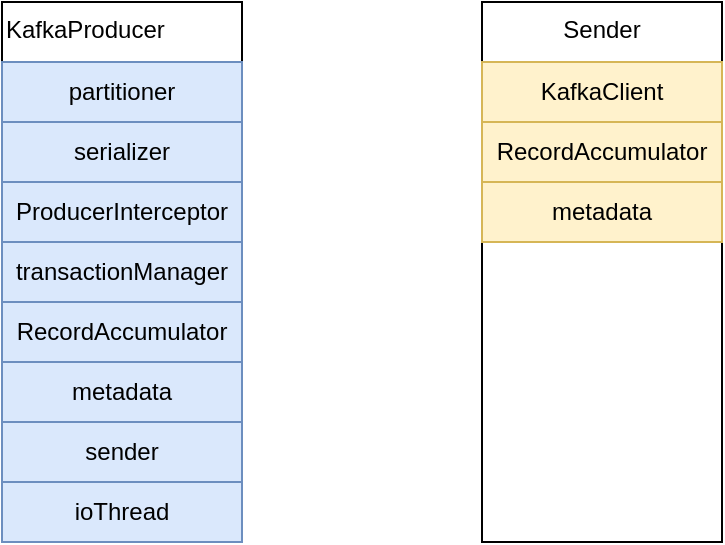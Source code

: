 <mxfile version="24.7.7">
  <diagram name="第 1 页" id="vZnhMMWgD8NCM-SLDRcD">
    <mxGraphModel dx="794" dy="420" grid="1" gridSize="10" guides="1" tooltips="1" connect="1" arrows="1" fold="1" page="1" pageScale="1" pageWidth="827" pageHeight="1169" math="0" shadow="0">
      <root>
        <mxCell id="0" />
        <mxCell id="1" parent="0" />
        <mxCell id="sv9ay9whjCRLLHUJInV6-1" value="KafkaProducer" style="rounded=0;whiteSpace=wrap;html=1;align=left;verticalAlign=top;horizontal=1;" vertex="1" parent="1">
          <mxGeometry x="80" y="90" width="120" height="270" as="geometry" />
        </mxCell>
        <mxCell id="sv9ay9whjCRLLHUJInV6-2" value="partitioner" style="rounded=0;whiteSpace=wrap;html=1;align=center;verticalAlign=middle;fillColor=#dae8fc;strokeColor=#6c8ebf;" vertex="1" parent="1">
          <mxGeometry x="80" y="120" width="120" height="30" as="geometry" />
        </mxCell>
        <mxCell id="sv9ay9whjCRLLHUJInV6-3" value="serializer" style="rounded=0;whiteSpace=wrap;html=1;align=center;verticalAlign=middle;fillColor=#dae8fc;strokeColor=#6c8ebf;" vertex="1" parent="1">
          <mxGeometry x="80" y="150" width="120" height="30" as="geometry" />
        </mxCell>
        <mxCell id="sv9ay9whjCRLLHUJInV6-4" value="ProducerInterceptor" style="rounded=0;whiteSpace=wrap;html=1;align=center;verticalAlign=middle;fillColor=#dae8fc;strokeColor=#6c8ebf;" vertex="1" parent="1">
          <mxGeometry x="80" y="180" width="120" height="30" as="geometry" />
        </mxCell>
        <mxCell id="sv9ay9whjCRLLHUJInV6-5" value="transactionManager" style="rounded=0;whiteSpace=wrap;html=1;align=center;verticalAlign=middle;fillColor=#dae8fc;strokeColor=#6c8ebf;" vertex="1" parent="1">
          <mxGeometry x="80" y="210" width="120" height="30" as="geometry" />
        </mxCell>
        <mxCell id="sv9ay9whjCRLLHUJInV6-6" value="RecordAccumulator" style="rounded=0;whiteSpace=wrap;html=1;align=center;verticalAlign=middle;fillColor=#dae8fc;strokeColor=#6c8ebf;" vertex="1" parent="1">
          <mxGeometry x="80" y="240" width="120" height="30" as="geometry" />
        </mxCell>
        <mxCell id="sv9ay9whjCRLLHUJInV6-7" value="metadata" style="rounded=0;whiteSpace=wrap;html=1;align=center;verticalAlign=middle;fillColor=#dae8fc;strokeColor=#6c8ebf;" vertex="1" parent="1">
          <mxGeometry x="80" y="270" width="120" height="30" as="geometry" />
        </mxCell>
        <mxCell id="sv9ay9whjCRLLHUJInV6-8" value="sender" style="rounded=0;whiteSpace=wrap;html=1;align=center;verticalAlign=middle;fillColor=#dae8fc;strokeColor=#6c8ebf;" vertex="1" parent="1">
          <mxGeometry x="80" y="300" width="120" height="30" as="geometry" />
        </mxCell>
        <mxCell id="sv9ay9whjCRLLHUJInV6-9" value="ioThread" style="rounded=0;whiteSpace=wrap;html=1;align=center;verticalAlign=middle;fillColor=#dae8fc;strokeColor=#6c8ebf;" vertex="1" parent="1">
          <mxGeometry x="80" y="330" width="120" height="30" as="geometry" />
        </mxCell>
        <mxCell id="sv9ay9whjCRLLHUJInV6-10" value="Sender" style="rounded=0;whiteSpace=wrap;html=1;align=center;verticalAlign=top;" vertex="1" parent="1">
          <mxGeometry x="320" y="90" width="120" height="270" as="geometry" />
        </mxCell>
        <mxCell id="sv9ay9whjCRLLHUJInV6-11" value="KafkaClient" style="rounded=0;whiteSpace=wrap;html=1;align=center;verticalAlign=middle;fillColor=#fff2cc;strokeColor=#d6b656;" vertex="1" parent="1">
          <mxGeometry x="320" y="120" width="120" height="30" as="geometry" />
        </mxCell>
        <mxCell id="sv9ay9whjCRLLHUJInV6-12" value="RecordAccumulator" style="rounded=0;whiteSpace=wrap;html=1;align=center;verticalAlign=middle;fillColor=#fff2cc;strokeColor=#d6b656;" vertex="1" parent="1">
          <mxGeometry x="320" y="150" width="120" height="30" as="geometry" />
        </mxCell>
        <mxCell id="sv9ay9whjCRLLHUJInV6-13" value="metadata" style="rounded=0;whiteSpace=wrap;html=1;align=center;verticalAlign=middle;fillColor=#fff2cc;strokeColor=#d6b656;" vertex="1" parent="1">
          <mxGeometry x="320" y="180" width="120" height="30" as="geometry" />
        </mxCell>
      </root>
    </mxGraphModel>
  </diagram>
</mxfile>

